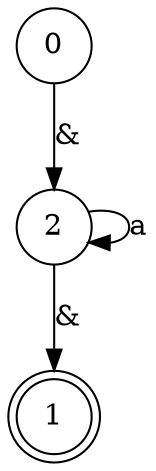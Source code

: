 digraph {
	0 [shape=circle]
	1 [shape=doublecircle]
	2 [shape=circle]
	2 -> 2 [label=a]
	0 -> 2 [label="&"]
	2 -> 1 [label="&"]
}
